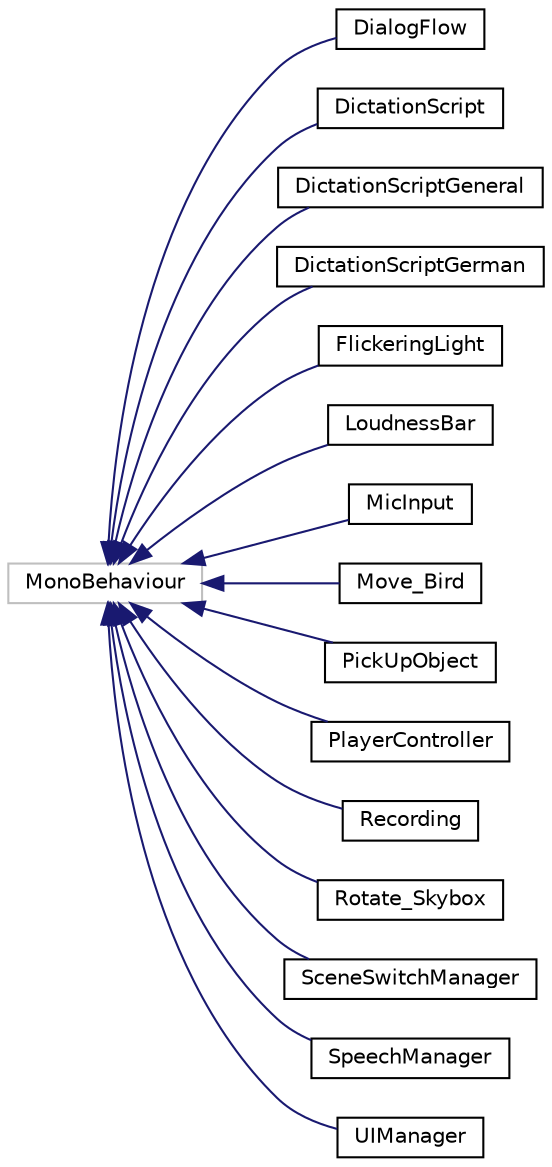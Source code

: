 digraph "Graphical Class Hierarchy"
{
 // LATEX_PDF_SIZE
  edge [fontname="Helvetica",fontsize="10",labelfontname="Helvetica",labelfontsize="10"];
  node [fontname="Helvetica",fontsize="10",shape=record];
  rankdir="LR";
  Node3 [label="MonoBehaviour",height=0.2,width=0.4,color="grey75", fillcolor="white", style="filled",tooltip=" "];
  Node3 -> Node0 [dir="back",color="midnightblue",fontsize="10",style="solid",fontname="Helvetica"];
  Node0 [label="DialogFlow",height=0.2,width=0.4,color="black", fillcolor="white", style="filled",URL="$class_dialog_flow.html",tooltip=" "];
  Node3 -> Node5 [dir="back",color="midnightblue",fontsize="10",style="solid",fontname="Helvetica"];
  Node5 [label="DictationScript",height=0.2,width=0.4,color="black", fillcolor="white", style="filled",URL="$class_dictation_script.html",tooltip=" "];
  Node3 -> Node6 [dir="back",color="midnightblue",fontsize="10",style="solid",fontname="Helvetica"];
  Node6 [label="DictationScriptGeneral",height=0.2,width=0.4,color="black", fillcolor="white", style="filled",URL="$class_dictation_script_general.html",tooltip=" "];
  Node3 -> Node7 [dir="back",color="midnightblue",fontsize="10",style="solid",fontname="Helvetica"];
  Node7 [label="DictationScriptGerman",height=0.2,width=0.4,color="black", fillcolor="white", style="filled",URL="$class_dictation_script_german.html",tooltip=" "];
  Node3 -> Node8 [dir="back",color="midnightblue",fontsize="10",style="solid",fontname="Helvetica"];
  Node8 [label="FlickeringLight",height=0.2,width=0.4,color="black", fillcolor="white", style="filled",URL="$class_flickering_light.html",tooltip=" "];
  Node3 -> Node9 [dir="back",color="midnightblue",fontsize="10",style="solid",fontname="Helvetica"];
  Node9 [label="LoudnessBar",height=0.2,width=0.4,color="black", fillcolor="white", style="filled",URL="$class_loudness_bar.html",tooltip=" "];
  Node3 -> Node10 [dir="back",color="midnightblue",fontsize="10",style="solid",fontname="Helvetica"];
  Node10 [label="MicInput",height=0.2,width=0.4,color="black", fillcolor="white", style="filled",URL="$class_mic_input.html",tooltip=" "];
  Node3 -> Node11 [dir="back",color="midnightblue",fontsize="10",style="solid",fontname="Helvetica"];
  Node11 [label="Move_Bird",height=0.2,width=0.4,color="black", fillcolor="white", style="filled",URL="$class_move___bird.html",tooltip=" "];
  Node3 -> Node12 [dir="back",color="midnightblue",fontsize="10",style="solid",fontname="Helvetica"];
  Node12 [label="PickUpObject",height=0.2,width=0.4,color="black", fillcolor="white", style="filled",URL="$class_pick_up_object.html",tooltip=" "];
  Node3 -> Node13 [dir="back",color="midnightblue",fontsize="10",style="solid",fontname="Helvetica"];
  Node13 [label="PlayerController",height=0.2,width=0.4,color="black", fillcolor="white", style="filled",URL="$class_player_controller.html",tooltip=" "];
  Node3 -> Node14 [dir="back",color="midnightblue",fontsize="10",style="solid",fontname="Helvetica"];
  Node14 [label="Recording",height=0.2,width=0.4,color="black", fillcolor="white", style="filled",URL="$class_recording.html",tooltip=" "];
  Node3 -> Node15 [dir="back",color="midnightblue",fontsize="10",style="solid",fontname="Helvetica"];
  Node15 [label="Rotate_Skybox",height=0.2,width=0.4,color="black", fillcolor="white", style="filled",URL="$class_rotate___skybox.html",tooltip=" "];
  Node3 -> Node16 [dir="back",color="midnightblue",fontsize="10",style="solid",fontname="Helvetica"];
  Node16 [label="SceneSwitchManager",height=0.2,width=0.4,color="black", fillcolor="white", style="filled",URL="$class_scene_switch_manager.html",tooltip=" "];
  Node3 -> Node17 [dir="back",color="midnightblue",fontsize="10",style="solid",fontname="Helvetica"];
  Node17 [label="SpeechManager",height=0.2,width=0.4,color="black", fillcolor="white", style="filled",URL="$class_speech_manager.html",tooltip=" "];
  Node3 -> Node18 [dir="back",color="midnightblue",fontsize="10",style="solid",fontname="Helvetica"];
  Node18 [label="UIManager",height=0.2,width=0.4,color="black", fillcolor="white", style="filled",URL="$class_u_i_manager.html",tooltip=" "];
}
